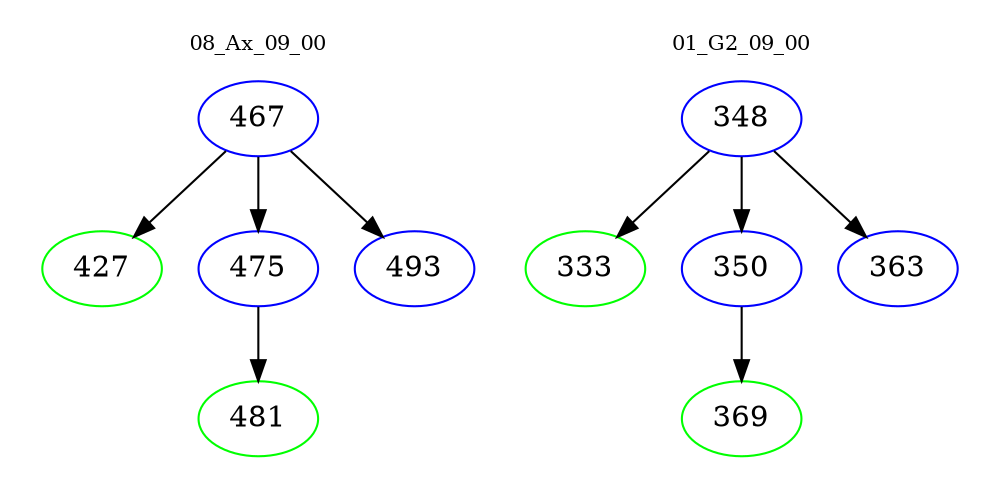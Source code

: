 digraph{
subgraph cluster_0 {
color = white
label = "08_Ax_09_00";
fontsize=10;
T0_467 [label="467", color="blue"]
T0_467 -> T0_427 [color="black"]
T0_427 [label="427", color="green"]
T0_467 -> T0_475 [color="black"]
T0_475 [label="475", color="blue"]
T0_475 -> T0_481 [color="black"]
T0_481 [label="481", color="green"]
T0_467 -> T0_493 [color="black"]
T0_493 [label="493", color="blue"]
}
subgraph cluster_1 {
color = white
label = "01_G2_09_00";
fontsize=10;
T1_348 [label="348", color="blue"]
T1_348 -> T1_333 [color="black"]
T1_333 [label="333", color="green"]
T1_348 -> T1_350 [color="black"]
T1_350 [label="350", color="blue"]
T1_350 -> T1_369 [color="black"]
T1_369 [label="369", color="green"]
T1_348 -> T1_363 [color="black"]
T1_363 [label="363", color="blue"]
}
}
